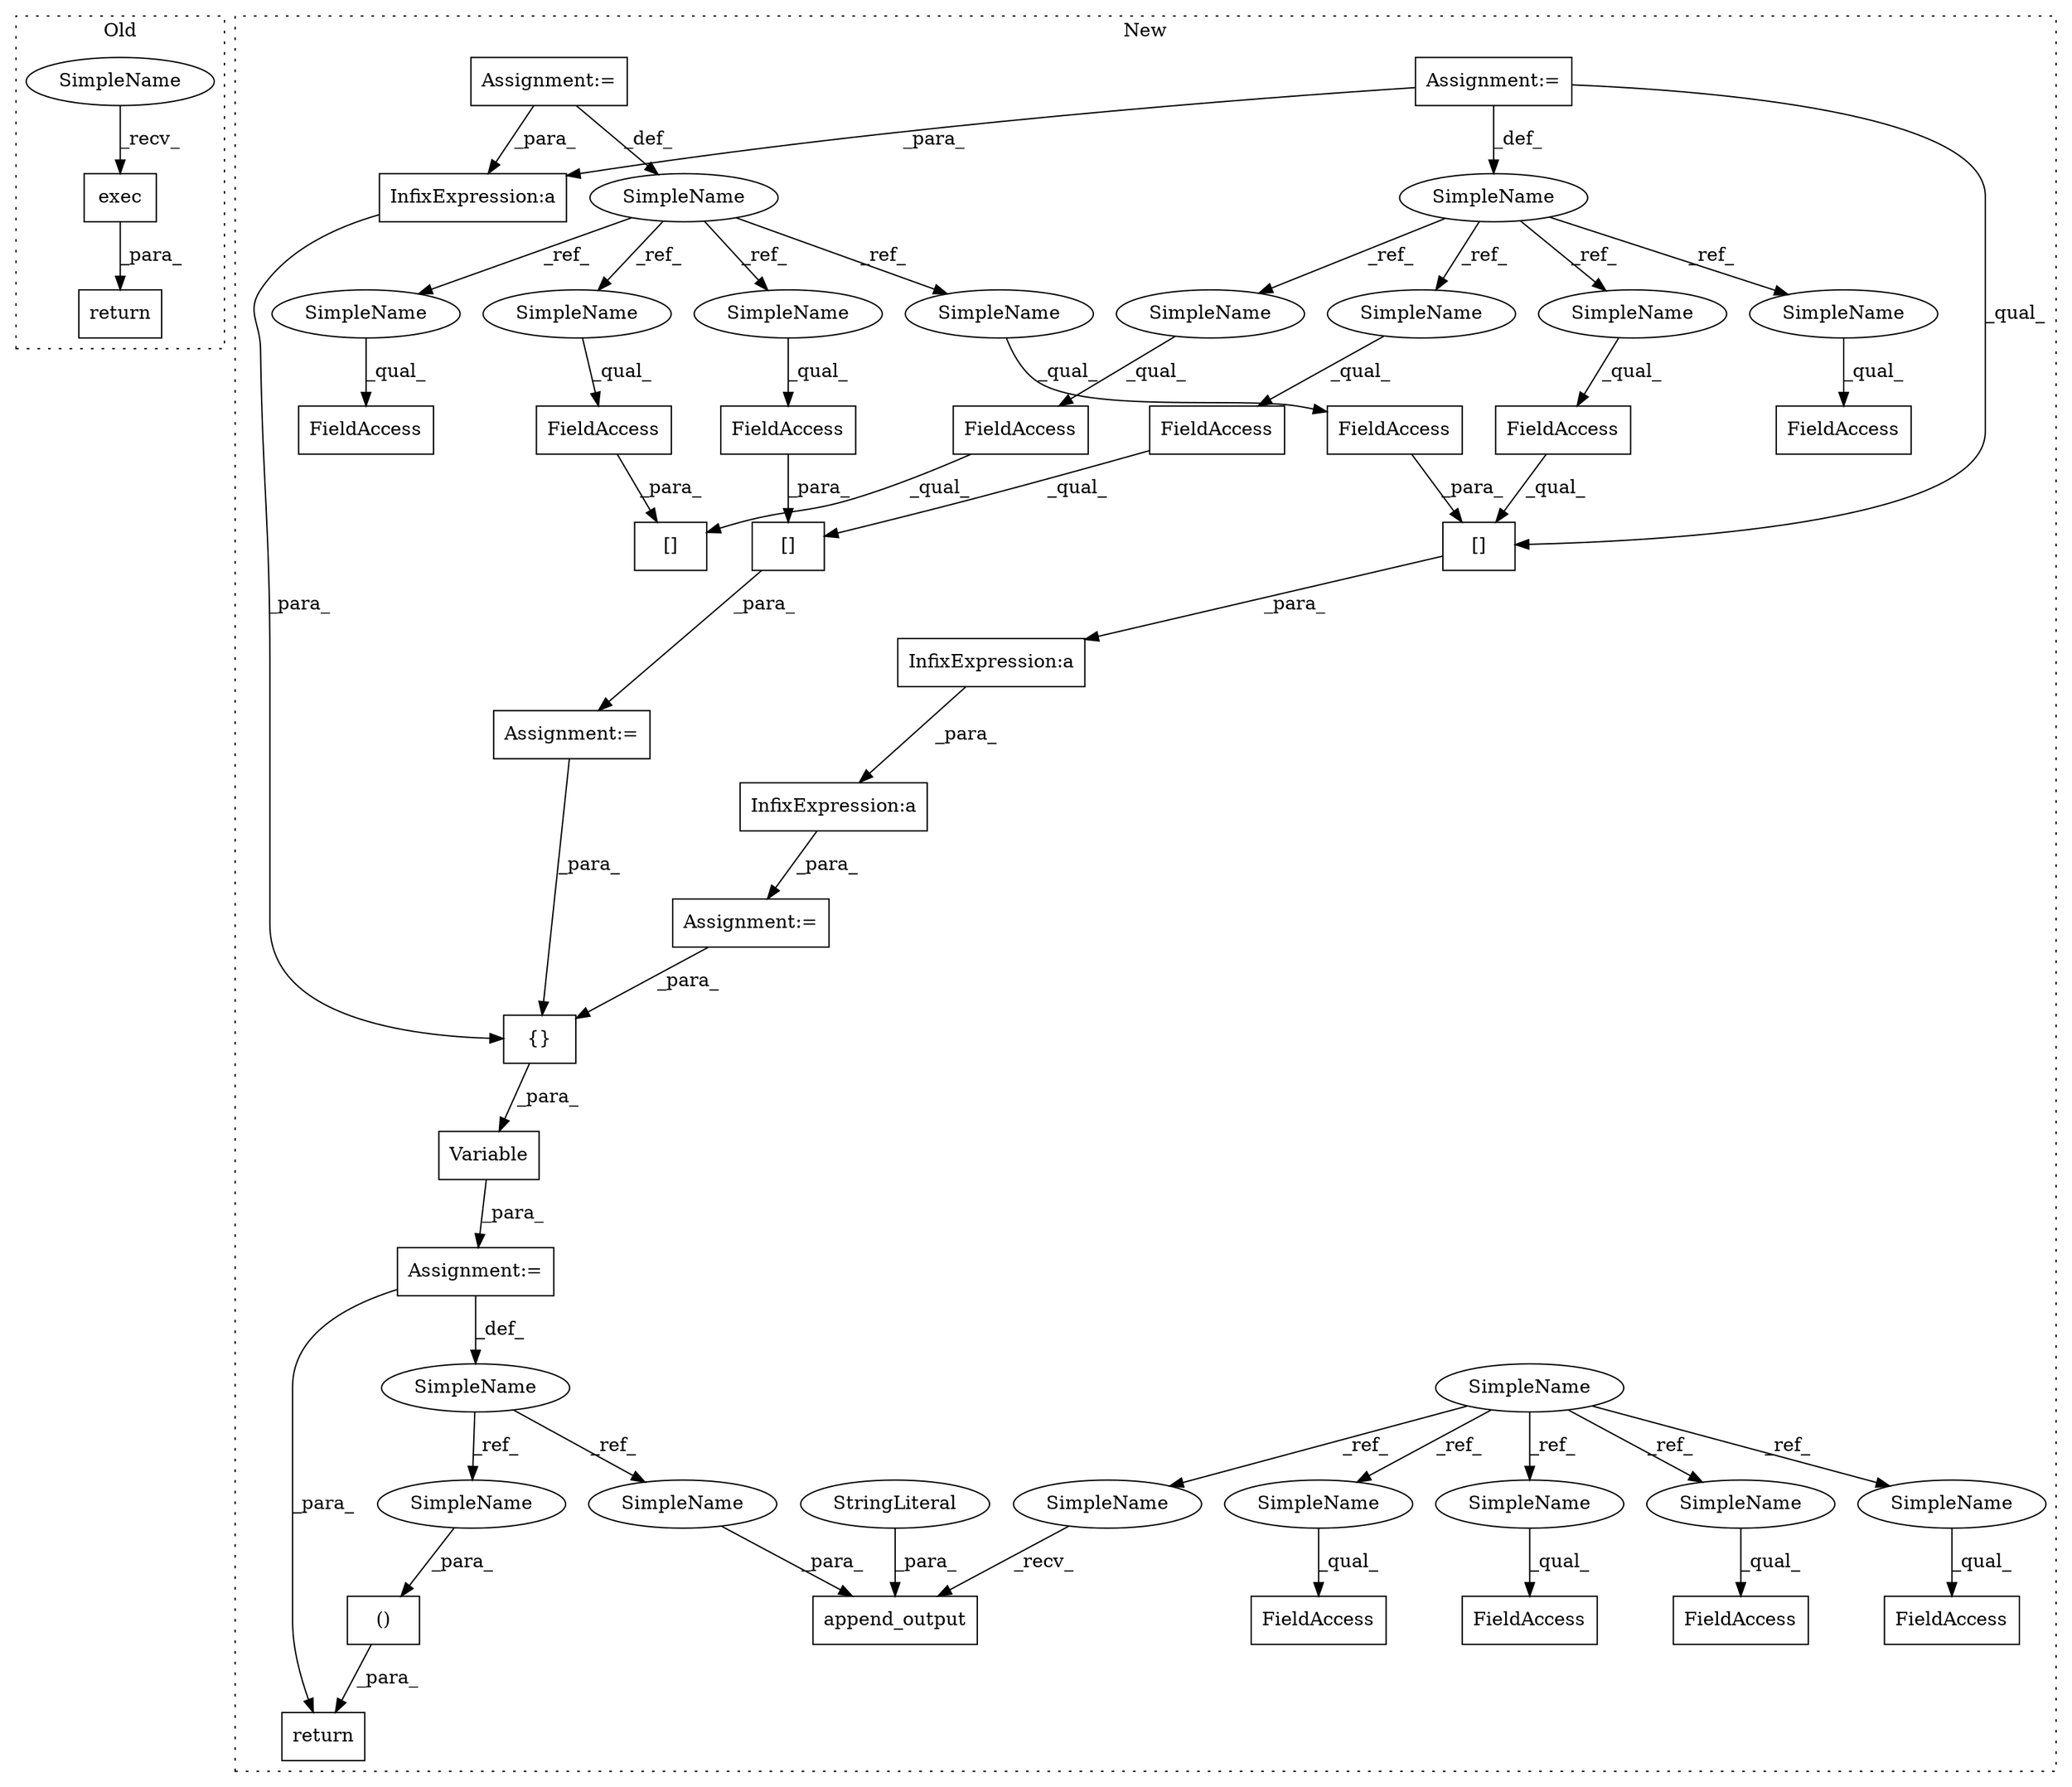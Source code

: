 digraph G {
subgraph cluster0 {
1 [label="return" a="41" s="768" l="7" shape="box"];
8 [label="exec" a="32" s="780" l="6" shape="box"];
43 [label="SimpleName" a="42" s="775" l="4" shape="ellipse"];
label = "Old";
style="dotted";
}
subgraph cluster1 {
2 [label="append_output" a="32" s="1128,1149" l="14,1" shape="box"];
3 [label="Variable" a="32" s="1042,1082" l="9,1" shape="box"];
4 [label="()" a="106" s="1168" l="26" shape="box"];
5 [label="SimpleName" a="42" s="1039" l="2" shape="ellipse"];
6 [label="StringLiteral" a="45" s="1142" l="4" shape="ellipse"];
7 [label="Assignment:=" a="7" s="1041" l="1" shape="box"];
9 [label="return" a="41" s="1156" l="12" shape="box"];
10 [label="Assignment:=" a="7" s="798" l="4" shape="box"];
11 [label="[]" a="2" s="857,878" l="15,1" shape="box"];
12 [label="SimpleName" a="42" s="713" l="4" shape="ellipse"];
13 [label="FieldAccess" a="22" s="994" l="7" shape="box"];
14 [label="FieldAccess" a="22" s="915" l="7" shape="box"];
15 [label="Assignment:=" a="7" s="821" l="1" shape="box"];
16 [label="[]" a="2" s="822,843" l="15,1" shape="box"];
17 [label="{}" a="4" s="1060,1071" l="1,1" shape="box"];
18 [label="FieldAccess" a="22" s="1026" l="6" shape="box"];
19 [label="SimpleName" a="42" s="798" l="4" shape="ellipse"];
20 [label="FieldAccess" a="22" s="837" l="6" shape="box"];
21 [label="FieldAccess" a="22" s="872" l="6" shape="box"];
22 [label="Assignment:=" a="7" s="738" l="3" shape="box"];
23 [label="FieldAccess" a="22" s="936" l="14" shape="box"];
24 [label="SimpleName" a="42" s="738" l="3" shape="ellipse"];
25 [label="FieldAccess" a="22" s="1011" l="14" shape="box"];
26 [label="InfixExpression:a" a="27" s="974" l="3" shape="box"];
27 [label="Assignment:=" a="7" s="931" l="1" shape="box"];
28 [label="InfixExpression:a" a="27" s="958" l="3" shape="box"];
29 [label="InfixExpression:a" a="27" s="884" l="3" shape="box"];
30 [label="[]" a="2" s="936,957" l="15,1" shape="box"];
31 [label="FieldAccess" a="22" s="951" l="6" shape="box"];
32 [label="FieldAccess" a="22" s="857" l="14" shape="box"];
33 [label="FieldAccess" a="22" s="822" l="14" shape="box"];
34 [label="FieldAccess" a="22" s="903" l="7" shape="box"];
35 [label="FieldAccess" a="22" s="982" l="7" shape="box"];
36 [label="SimpleName" a="42" s="1192" l="2" shape="ellipse"];
37 [label="SimpleName" a="42" s="1147" l="2" shape="ellipse"];
38 [label="SimpleName" a="42" s="915" l="4" shape="ellipse"];
39 [label="SimpleName" a="42" s="1123" l="4" shape="ellipse"];
40 [label="SimpleName" a="42" s="994" l="4" shape="ellipse"];
41 [label="SimpleName" a="42" s="982" l="4" shape="ellipse"];
42 [label="SimpleName" a="42" s="903" l="4" shape="ellipse"];
44 [label="SimpleName" a="42" s="1026" l="4" shape="ellipse"];
45 [label="SimpleName" a="42" s="872" l="4" shape="ellipse"];
46 [label="SimpleName" a="42" s="951" l="4" shape="ellipse"];
47 [label="SimpleName" a="42" s="837" l="4" shape="ellipse"];
48 [label="SimpleName" a="42" s="822" l="3" shape="ellipse"];
49 [label="SimpleName" a="42" s="1011" l="3" shape="ellipse"];
50 [label="SimpleName" a="42" s="936" l="3" shape="ellipse"];
51 [label="SimpleName" a="42" s="857" l="3" shape="ellipse"];
label = "New";
style="dotted";
}
3 -> 7 [label="_para_"];
4 -> 9 [label="_para_"];
5 -> 37 [label="_ref_"];
5 -> 36 [label="_ref_"];
6 -> 2 [label="_para_"];
7 -> 5 [label="_def_"];
7 -> 9 [label="_para_"];
8 -> 1 [label="_para_"];
10 -> 29 [label="_para_"];
10 -> 19 [label="_def_"];
12 -> 38 [label="_ref_"];
12 -> 39 [label="_ref_"];
12 -> 40 [label="_ref_"];
12 -> 42 [label="_ref_"];
12 -> 41 [label="_ref_"];
15 -> 17 [label="_para_"];
16 -> 15 [label="_para_"];
17 -> 3 [label="_para_"];
19 -> 47 [label="_ref_"];
19 -> 46 [label="_ref_"];
19 -> 45 [label="_ref_"];
19 -> 44 [label="_ref_"];
20 -> 16 [label="_para_"];
21 -> 11 [label="_para_"];
22 -> 29 [label="_para_"];
22 -> 30 [label="_qual_"];
22 -> 24 [label="_def_"];
23 -> 30 [label="_qual_"];
24 -> 49 [label="_ref_"];
24 -> 50 [label="_ref_"];
24 -> 48 [label="_ref_"];
24 -> 51 [label="_ref_"];
26 -> 27 [label="_para_"];
27 -> 17 [label="_para_"];
28 -> 26 [label="_para_"];
29 -> 17 [label="_para_"];
30 -> 28 [label="_para_"];
31 -> 30 [label="_para_"];
32 -> 11 [label="_qual_"];
33 -> 16 [label="_qual_"];
36 -> 4 [label="_para_"];
37 -> 2 [label="_para_"];
38 -> 14 [label="_qual_"];
39 -> 2 [label="_recv_"];
40 -> 13 [label="_qual_"];
41 -> 35 [label="_qual_"];
42 -> 34 [label="_qual_"];
43 -> 8 [label="_recv_"];
44 -> 18 [label="_qual_"];
45 -> 21 [label="_qual_"];
46 -> 31 [label="_qual_"];
47 -> 20 [label="_qual_"];
48 -> 33 [label="_qual_"];
49 -> 25 [label="_qual_"];
50 -> 23 [label="_qual_"];
51 -> 32 [label="_qual_"];
}